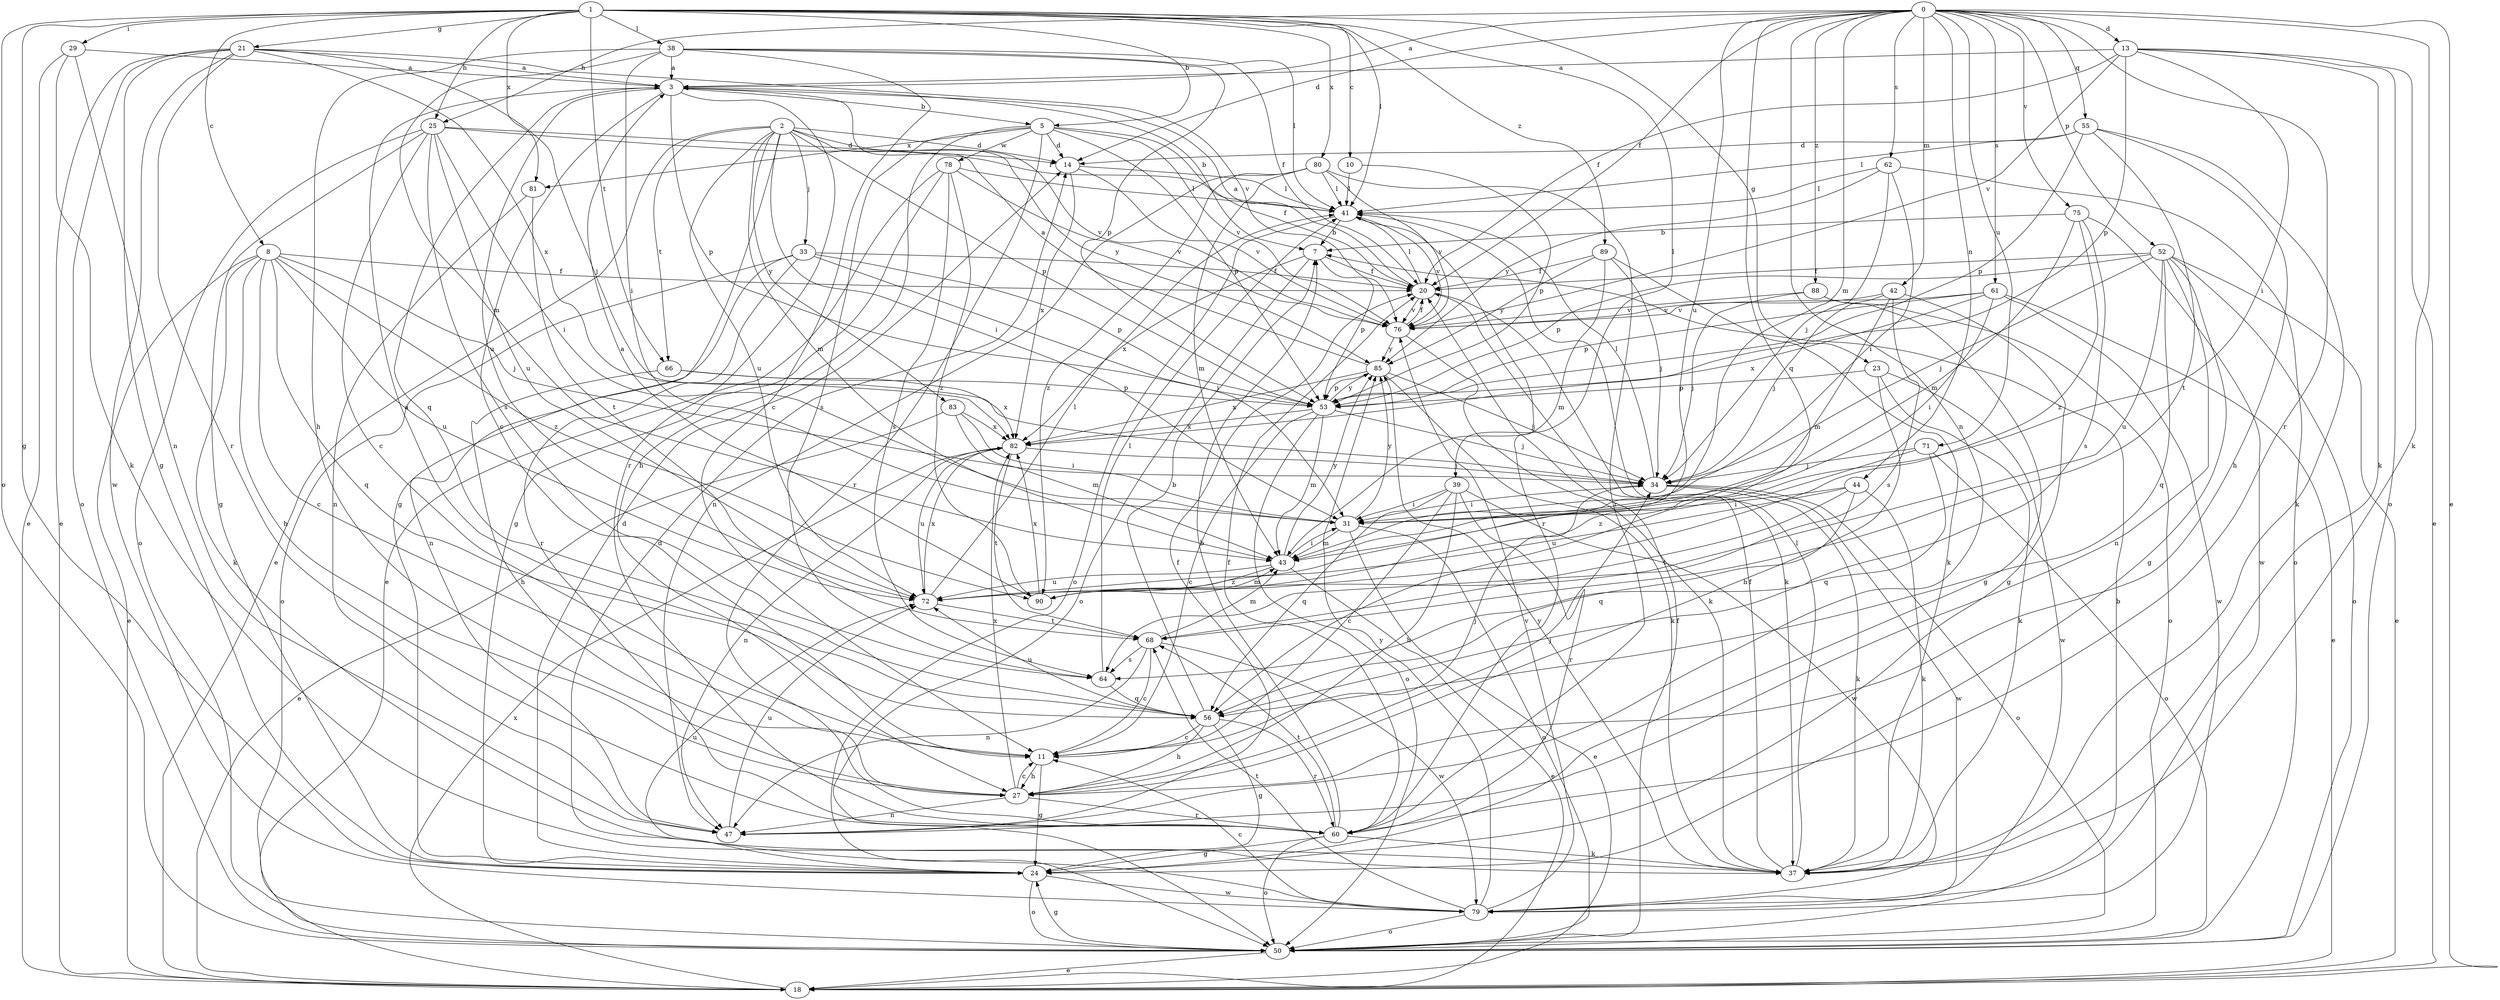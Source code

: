 strict digraph  {
0;
1;
2;
3;
5;
7;
8;
10;
11;
13;
14;
18;
20;
21;
23;
24;
25;
27;
29;
31;
33;
34;
37;
38;
39;
41;
42;
43;
44;
47;
50;
52;
53;
55;
56;
60;
61;
62;
64;
66;
68;
71;
72;
75;
76;
78;
79;
80;
81;
82;
83;
85;
88;
89;
90;
0 -> 3  [label=a];
0 -> 13  [label=d];
0 -> 14  [label=d];
0 -> 18  [label=e];
0 -> 20  [label=f];
0 -> 25  [label=h];
0 -> 37  [label=k];
0 -> 42  [label=m];
0 -> 43  [label=m];
0 -> 44  [label=n];
0 -> 47  [label=n];
0 -> 52  [label=p];
0 -> 55  [label=q];
0 -> 56  [label=q];
0 -> 60  [label=r];
0 -> 61  [label=s];
0 -> 62  [label=s];
0 -> 71  [label=u];
0 -> 72  [label=u];
0 -> 75  [label=v];
0 -> 88  [label=z];
1 -> 5  [label=b];
1 -> 8  [label=c];
1 -> 10  [label=c];
1 -> 21  [label=g];
1 -> 23  [label=g];
1 -> 24  [label=g];
1 -> 25  [label=h];
1 -> 29  [label=i];
1 -> 38  [label=l];
1 -> 39  [label=l];
1 -> 41  [label=l];
1 -> 50  [label=o];
1 -> 66  [label=t];
1 -> 80  [label=x];
1 -> 81  [label=x];
1 -> 89  [label=z];
2 -> 14  [label=d];
2 -> 18  [label=e];
2 -> 24  [label=g];
2 -> 31  [label=i];
2 -> 33  [label=j];
2 -> 43  [label=m];
2 -> 53  [label=p];
2 -> 66  [label=t];
2 -> 72  [label=u];
2 -> 76  [label=v];
2 -> 83  [label=y];
2 -> 85  [label=y];
3 -> 5  [label=b];
3 -> 7  [label=b];
3 -> 11  [label=c];
3 -> 53  [label=p];
3 -> 56  [label=q];
3 -> 60  [label=r];
3 -> 72  [label=u];
5 -> 14  [label=d];
5 -> 20  [label=f];
5 -> 27  [label=h];
5 -> 53  [label=p];
5 -> 60  [label=r];
5 -> 64  [label=s];
5 -> 76  [label=v];
5 -> 78  [label=w];
5 -> 81  [label=x];
7 -> 20  [label=f];
7 -> 50  [label=o];
7 -> 53  [label=p];
7 -> 82  [label=x];
8 -> 11  [label=c];
8 -> 18  [label=e];
8 -> 20  [label=f];
8 -> 27  [label=h];
8 -> 34  [label=j];
8 -> 37  [label=k];
8 -> 56  [label=q];
8 -> 72  [label=u];
8 -> 90  [label=z];
10 -> 41  [label=l];
10 -> 53  [label=p];
11 -> 24  [label=g];
11 -> 27  [label=h];
11 -> 34  [label=j];
13 -> 3  [label=a];
13 -> 18  [label=e];
13 -> 20  [label=f];
13 -> 31  [label=i];
13 -> 37  [label=k];
13 -> 50  [label=o];
13 -> 53  [label=p];
13 -> 76  [label=v];
14 -> 41  [label=l];
14 -> 76  [label=v];
14 -> 82  [label=x];
18 -> 82  [label=x];
20 -> 3  [label=a];
20 -> 37  [label=k];
20 -> 41  [label=l];
20 -> 76  [label=v];
21 -> 3  [label=a];
21 -> 18  [label=e];
21 -> 24  [label=g];
21 -> 34  [label=j];
21 -> 50  [label=o];
21 -> 60  [label=r];
21 -> 76  [label=v];
21 -> 79  [label=w];
21 -> 82  [label=x];
23 -> 27  [label=h];
23 -> 37  [label=k];
23 -> 53  [label=p];
23 -> 79  [label=w];
24 -> 14  [label=d];
24 -> 50  [label=o];
24 -> 72  [label=u];
24 -> 79  [label=w];
25 -> 11  [label=c];
25 -> 14  [label=d];
25 -> 24  [label=g];
25 -> 31  [label=i];
25 -> 41  [label=l];
25 -> 50  [label=o];
25 -> 64  [label=s];
25 -> 72  [label=u];
27 -> 11  [label=c];
27 -> 34  [label=j];
27 -> 47  [label=n];
27 -> 60  [label=r];
27 -> 82  [label=x];
29 -> 3  [label=a];
29 -> 18  [label=e];
29 -> 37  [label=k];
29 -> 47  [label=n];
31 -> 18  [label=e];
31 -> 43  [label=m];
31 -> 50  [label=o];
31 -> 85  [label=y];
33 -> 20  [label=f];
33 -> 31  [label=i];
33 -> 47  [label=n];
33 -> 50  [label=o];
33 -> 53  [label=p];
33 -> 60  [label=r];
34 -> 31  [label=i];
34 -> 37  [label=k];
34 -> 41  [label=l];
34 -> 50  [label=o];
34 -> 79  [label=w];
37 -> 20  [label=f];
37 -> 41  [label=l];
37 -> 85  [label=y];
38 -> 3  [label=a];
38 -> 11  [label=c];
38 -> 20  [label=f];
38 -> 27  [label=h];
38 -> 31  [label=i];
38 -> 41  [label=l];
38 -> 43  [label=m];
38 -> 53  [label=p];
39 -> 11  [label=c];
39 -> 27  [label=h];
39 -> 31  [label=i];
39 -> 56  [label=q];
39 -> 60  [label=r];
39 -> 79  [label=w];
41 -> 7  [label=b];
41 -> 50  [label=o];
41 -> 60  [label=r];
41 -> 76  [label=v];
42 -> 24  [label=g];
42 -> 34  [label=j];
42 -> 43  [label=m];
42 -> 64  [label=s];
42 -> 76  [label=v];
43 -> 18  [label=e];
43 -> 31  [label=i];
43 -> 72  [label=u];
43 -> 85  [label=y];
43 -> 90  [label=z];
44 -> 31  [label=i];
44 -> 37  [label=k];
44 -> 56  [label=q];
44 -> 68  [label=t];
44 -> 72  [label=u];
47 -> 20  [label=f];
47 -> 72  [label=u];
50 -> 7  [label=b];
50 -> 18  [label=e];
50 -> 20  [label=f];
50 -> 24  [label=g];
52 -> 18  [label=e];
52 -> 20  [label=f];
52 -> 24  [label=g];
52 -> 34  [label=j];
52 -> 47  [label=n];
52 -> 50  [label=o];
52 -> 53  [label=p];
52 -> 56  [label=q];
52 -> 72  [label=u];
53 -> 11  [label=c];
53 -> 34  [label=j];
53 -> 43  [label=m];
53 -> 50  [label=o];
53 -> 82  [label=x];
53 -> 85  [label=y];
55 -> 14  [label=d];
55 -> 27  [label=h];
55 -> 37  [label=k];
55 -> 41  [label=l];
55 -> 53  [label=p];
55 -> 68  [label=t];
56 -> 3  [label=a];
56 -> 7  [label=b];
56 -> 11  [label=c];
56 -> 24  [label=g];
56 -> 27  [label=h];
56 -> 60  [label=r];
56 -> 72  [label=u];
60 -> 7  [label=b];
60 -> 20  [label=f];
60 -> 24  [label=g];
60 -> 37  [label=k];
60 -> 50  [label=o];
60 -> 68  [label=t];
61 -> 18  [label=e];
61 -> 31  [label=i];
61 -> 53  [label=p];
61 -> 76  [label=v];
61 -> 79  [label=w];
61 -> 82  [label=x];
62 -> 31  [label=i];
62 -> 34  [label=j];
62 -> 41  [label=l];
62 -> 50  [label=o];
62 -> 85  [label=y];
64 -> 41  [label=l];
64 -> 56  [label=q];
66 -> 27  [label=h];
66 -> 53  [label=p];
66 -> 82  [label=x];
68 -> 11  [label=c];
68 -> 43  [label=m];
68 -> 47  [label=n];
68 -> 64  [label=s];
68 -> 79  [label=w];
71 -> 34  [label=j];
71 -> 50  [label=o];
71 -> 56  [label=q];
71 -> 90  [label=z];
72 -> 41  [label=l];
72 -> 68  [label=t];
72 -> 82  [label=x];
75 -> 7  [label=b];
75 -> 43  [label=m];
75 -> 64  [label=s];
75 -> 79  [label=w];
75 -> 90  [label=z];
76 -> 20  [label=f];
76 -> 37  [label=k];
76 -> 85  [label=y];
78 -> 18  [label=e];
78 -> 24  [label=g];
78 -> 41  [label=l];
78 -> 64  [label=s];
78 -> 76  [label=v];
78 -> 90  [label=z];
79 -> 11  [label=c];
79 -> 14  [label=d];
79 -> 50  [label=o];
79 -> 68  [label=t];
79 -> 76  [label=v];
79 -> 85  [label=y];
80 -> 41  [label=l];
80 -> 43  [label=m];
80 -> 47  [label=n];
80 -> 60  [label=r];
80 -> 76  [label=v];
80 -> 90  [label=z];
81 -> 47  [label=n];
81 -> 68  [label=t];
82 -> 34  [label=j];
82 -> 47  [label=n];
82 -> 68  [label=t];
82 -> 72  [label=u];
83 -> 18  [label=e];
83 -> 31  [label=i];
83 -> 43  [label=m];
83 -> 82  [label=x];
85 -> 3  [label=a];
85 -> 34  [label=j];
85 -> 37  [label=k];
85 -> 53  [label=p];
85 -> 82  [label=x];
88 -> 24  [label=g];
88 -> 34  [label=j];
88 -> 50  [label=o];
88 -> 76  [label=v];
89 -> 20  [label=f];
89 -> 34  [label=j];
89 -> 37  [label=k];
89 -> 43  [label=m];
89 -> 85  [label=y];
90 -> 3  [label=a];
90 -> 43  [label=m];
90 -> 82  [label=x];
}
